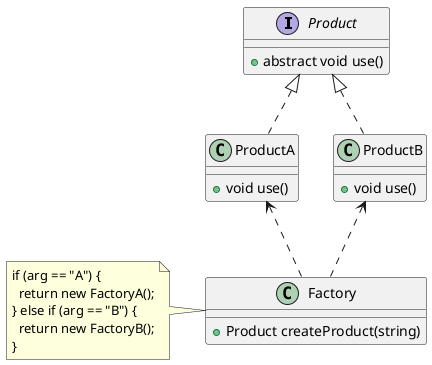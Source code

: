 @startuml
interface Product {
  +abstract void use()
}

class ProductA {
  +void use()
}

class ProductB {
  +void use()
}

Product <|.. ProductA
Product <|.. ProductB

class Factory {
  +Product createProduct(string)
}
note left
if (arg == "A") {
  return new FactoryA();
} else if (arg == "B") {
  return new FactoryB();
}
end note

ProductA <.. Factory
ProductB <.. Factory

@enduml
